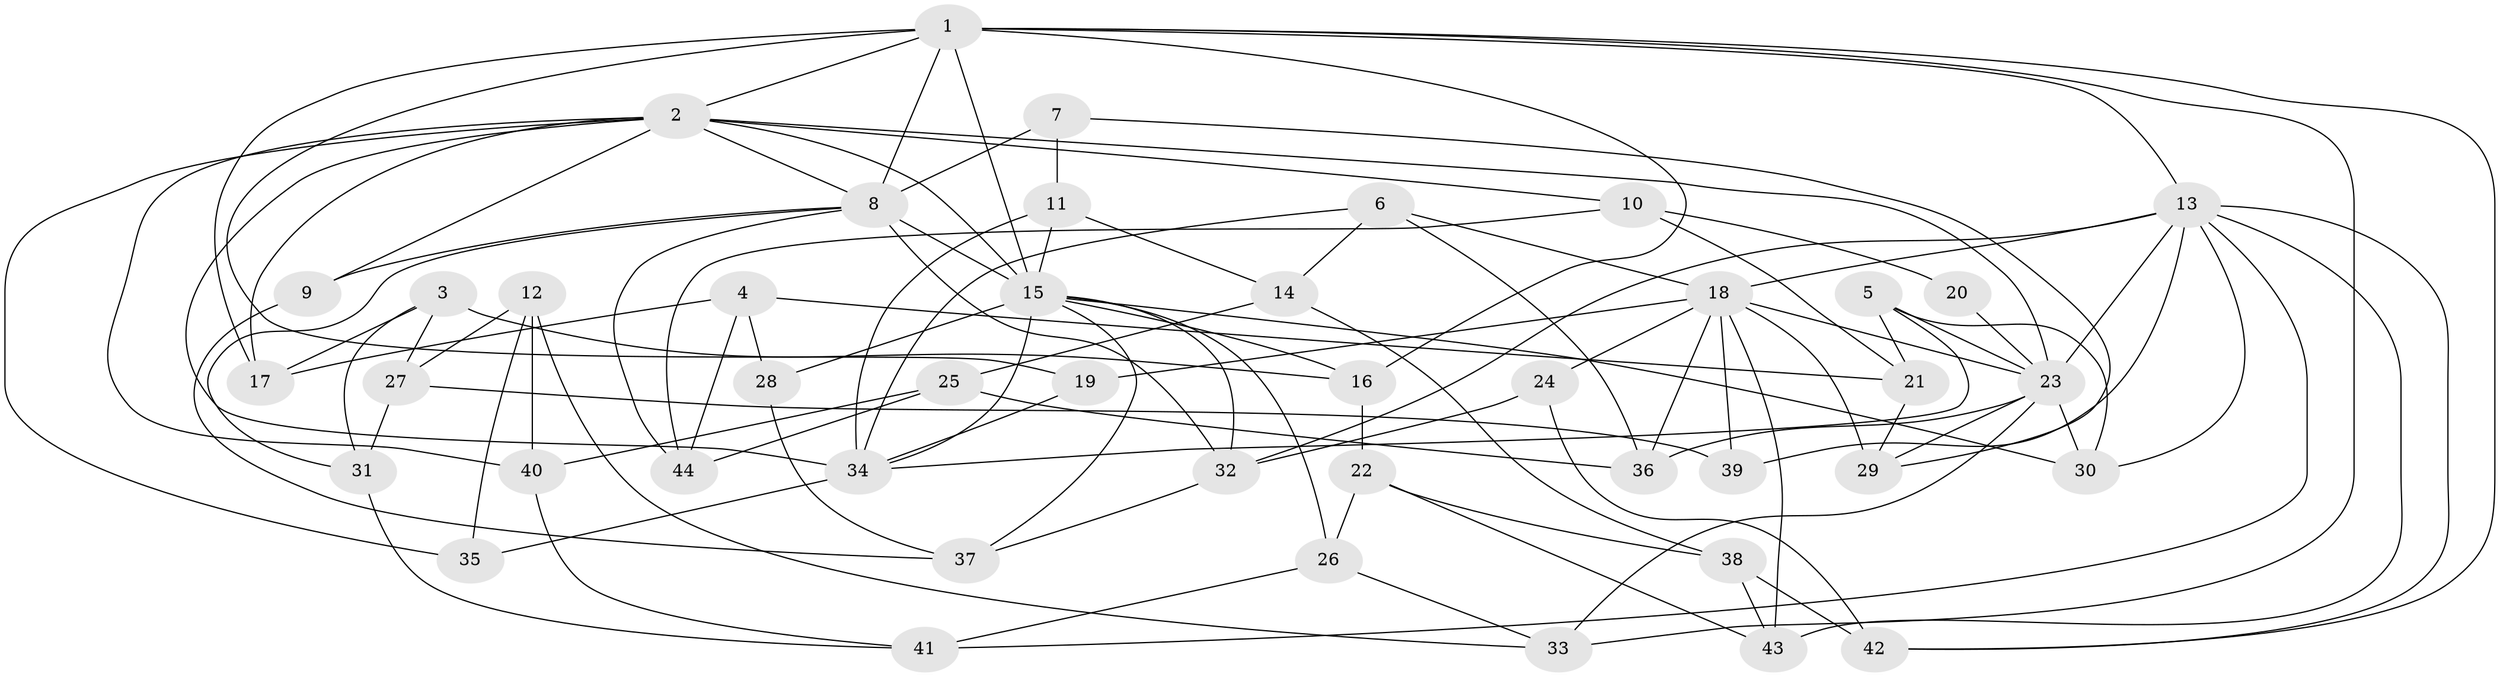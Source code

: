 // original degree distribution, {4: 1.0}
// Generated by graph-tools (version 1.1) at 2025/53/03/04/25 22:53:44]
// undirected, 44 vertices, 104 edges
graph export_dot {
  node [color=gray90,style=filled];
  1;
  2;
  3;
  4;
  5;
  6;
  7;
  8;
  9;
  10;
  11;
  12;
  13;
  14;
  15;
  16;
  17;
  18;
  19;
  20;
  21;
  22;
  23;
  24;
  25;
  26;
  27;
  28;
  29;
  30;
  31;
  32;
  33;
  34;
  35;
  36;
  37;
  38;
  39;
  40;
  41;
  42;
  43;
  44;
  1 -- 2 [weight=1.0];
  1 -- 8 [weight=2.0];
  1 -- 13 [weight=1.0];
  1 -- 15 [weight=1.0];
  1 -- 16 [weight=1.0];
  1 -- 17 [weight=1.0];
  1 -- 19 [weight=1.0];
  1 -- 33 [weight=1.0];
  1 -- 42 [weight=1.0];
  2 -- 8 [weight=1.0];
  2 -- 9 [weight=2.0];
  2 -- 10 [weight=1.0];
  2 -- 15 [weight=1.0];
  2 -- 17 [weight=1.0];
  2 -- 23 [weight=2.0];
  2 -- 34 [weight=1.0];
  2 -- 35 [weight=1.0];
  2 -- 40 [weight=1.0];
  3 -- 16 [weight=1.0];
  3 -- 17 [weight=1.0];
  3 -- 27 [weight=1.0];
  3 -- 31 [weight=1.0];
  4 -- 17 [weight=1.0];
  4 -- 21 [weight=1.0];
  4 -- 28 [weight=1.0];
  4 -- 44 [weight=1.0];
  5 -- 21 [weight=1.0];
  5 -- 23 [weight=1.0];
  5 -- 30 [weight=1.0];
  5 -- 34 [weight=1.0];
  6 -- 14 [weight=1.0];
  6 -- 18 [weight=1.0];
  6 -- 34 [weight=1.0];
  6 -- 36 [weight=1.0];
  7 -- 8 [weight=2.0];
  7 -- 11 [weight=1.0];
  7 -- 29 [weight=1.0];
  8 -- 9 [weight=1.0];
  8 -- 15 [weight=1.0];
  8 -- 31 [weight=1.0];
  8 -- 32 [weight=1.0];
  8 -- 44 [weight=1.0];
  9 -- 37 [weight=1.0];
  10 -- 20 [weight=1.0];
  10 -- 21 [weight=1.0];
  10 -- 44 [weight=1.0];
  11 -- 14 [weight=1.0];
  11 -- 15 [weight=1.0];
  11 -- 34 [weight=1.0];
  12 -- 27 [weight=1.0];
  12 -- 33 [weight=1.0];
  12 -- 35 [weight=1.0];
  12 -- 40 [weight=1.0];
  13 -- 18 [weight=1.0];
  13 -- 23 [weight=1.0];
  13 -- 30 [weight=1.0];
  13 -- 32 [weight=2.0];
  13 -- 39 [weight=1.0];
  13 -- 41 [weight=1.0];
  13 -- 42 [weight=1.0];
  13 -- 43 [weight=1.0];
  14 -- 25 [weight=1.0];
  14 -- 38 [weight=1.0];
  15 -- 16 [weight=1.0];
  15 -- 26 [weight=1.0];
  15 -- 28 [weight=2.0];
  15 -- 30 [weight=1.0];
  15 -- 32 [weight=1.0];
  15 -- 34 [weight=1.0];
  15 -- 37 [weight=1.0];
  16 -- 22 [weight=1.0];
  18 -- 19 [weight=2.0];
  18 -- 23 [weight=1.0];
  18 -- 24 [weight=2.0];
  18 -- 29 [weight=1.0];
  18 -- 36 [weight=1.0];
  18 -- 39 [weight=2.0];
  18 -- 43 [weight=1.0];
  19 -- 34 [weight=1.0];
  20 -- 23 [weight=3.0];
  21 -- 29 [weight=1.0];
  22 -- 26 [weight=1.0];
  22 -- 38 [weight=1.0];
  22 -- 43 [weight=1.0];
  23 -- 29 [weight=1.0];
  23 -- 30 [weight=1.0];
  23 -- 33 [weight=1.0];
  23 -- 36 [weight=1.0];
  24 -- 32 [weight=1.0];
  24 -- 42 [weight=1.0];
  25 -- 36 [weight=1.0];
  25 -- 40 [weight=1.0];
  25 -- 44 [weight=1.0];
  26 -- 33 [weight=1.0];
  26 -- 41 [weight=1.0];
  27 -- 31 [weight=1.0];
  27 -- 39 [weight=1.0];
  28 -- 37 [weight=1.0];
  31 -- 41 [weight=1.0];
  32 -- 37 [weight=1.0];
  34 -- 35 [weight=2.0];
  38 -- 42 [weight=1.0];
  38 -- 43 [weight=1.0];
  40 -- 41 [weight=1.0];
}
